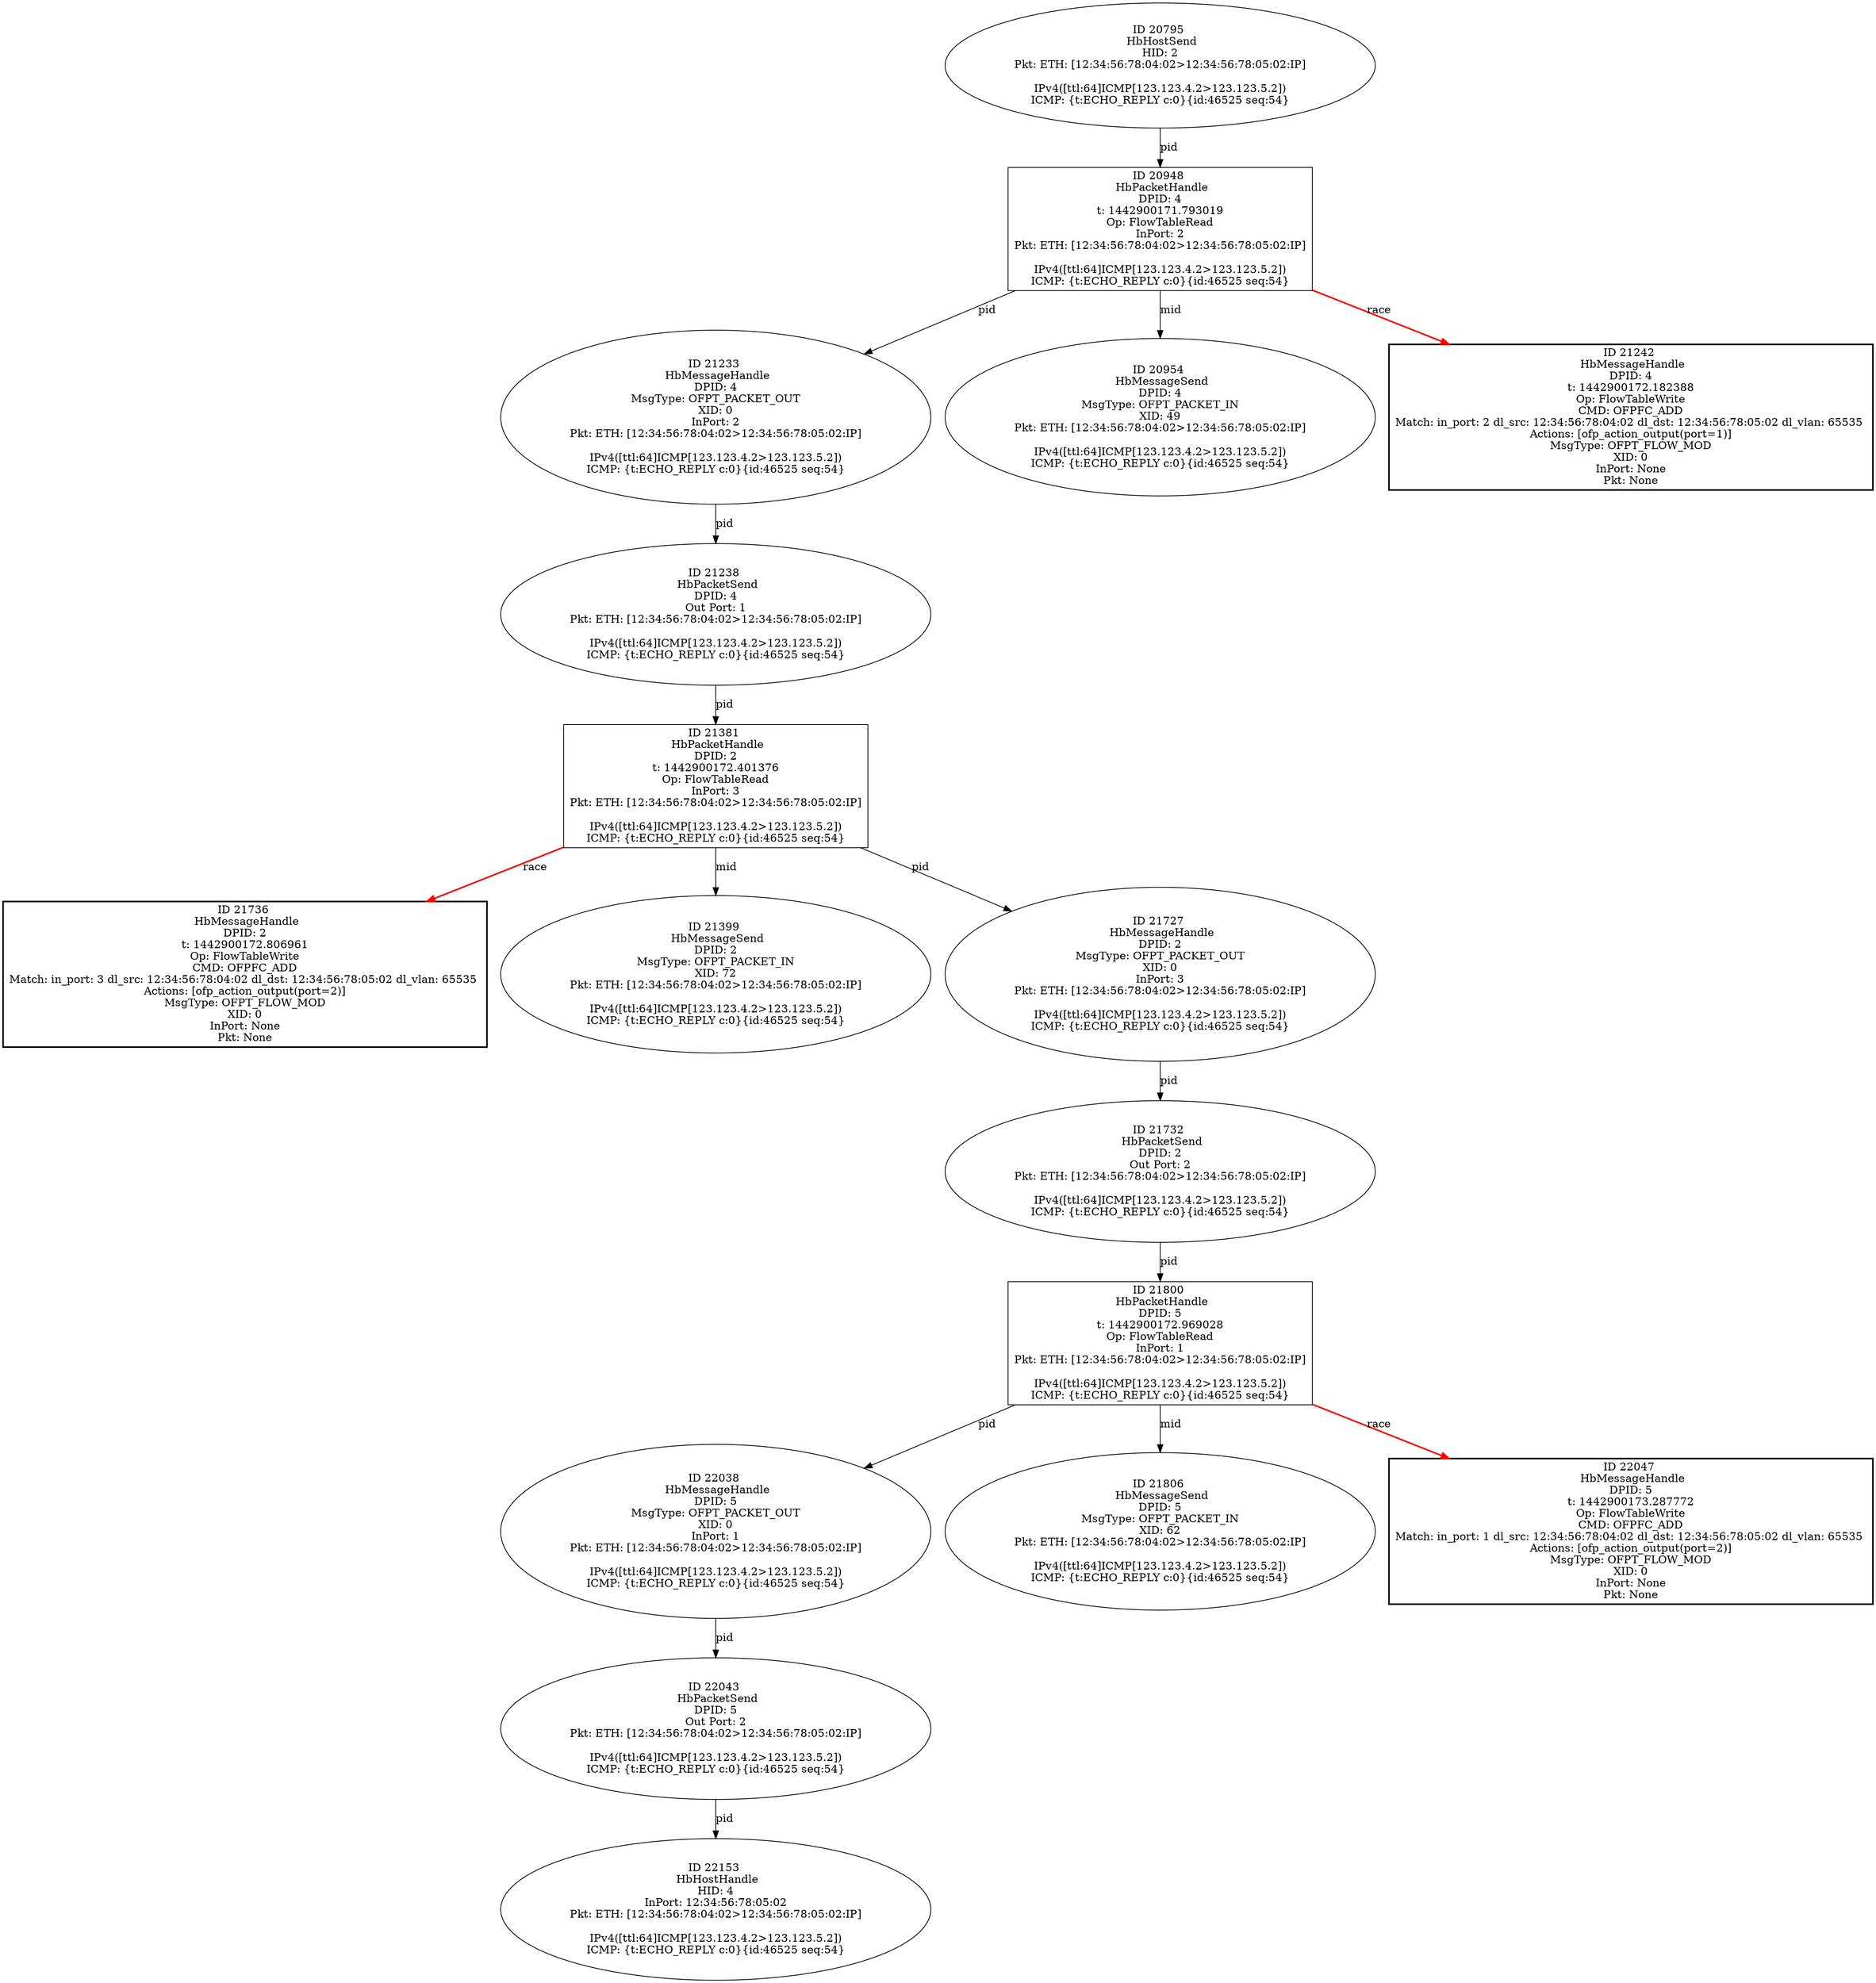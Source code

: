 strict digraph G {
22043 [shape=oval, event=<hb_events.HbPacketSend object at 0x10c9e7810>, label="ID 22043 
 HbPacketSend
DPID: 5
Out Port: 2
Pkt: ETH: [12:34:56:78:04:02>12:34:56:78:05:02:IP]

IPv4([ttl:64]ICMP[123.123.4.2>123.123.5.2])
ICMP: {t:ECHO_REPLY c:0}{id:46525 seq:54}"];
21732 [shape=oval, event=<hb_events.HbPacketSend object at 0x10c919a50>, label="ID 21732 
 HbPacketSend
DPID: 2
Out Port: 2
Pkt: ETH: [12:34:56:78:04:02>12:34:56:78:05:02:IP]

IPv4([ttl:64]ICMP[123.123.4.2>123.123.5.2])
ICMP: {t:ECHO_REPLY c:0}{id:46525 seq:54}"];
21381 [shape=box, event=<hb_events.HbPacketHandle object at 0x10c845d50>, label="ID 21381 
 HbPacketHandle
DPID: 2
t: 1442900172.401376
Op: FlowTableRead
InPort: 3
Pkt: ETH: [12:34:56:78:04:02>12:34:56:78:05:02:IP]

IPv4([ttl:64]ICMP[123.123.4.2>123.123.5.2])
ICMP: {t:ECHO_REPLY c:0}{id:46525 seq:54}"];
21736 [shape=box, style=bold, event=<hb_events.HbMessageHandle object at 0x10c926b50>, label="ID 21736 
 HbMessageHandle
DPID: 2
t: 1442900172.806961
Op: FlowTableWrite
CMD: OFPFC_ADD
Match: in_port: 3 dl_src: 12:34:56:78:04:02 dl_dst: 12:34:56:78:05:02 dl_vlan: 65535 
Actions: [ofp_action_output(port=2)]
MsgType: OFPT_FLOW_MOD
XID: 0
InPort: None
Pkt: None"];
21800 [shape=box, event=<hb_events.HbPacketHandle object at 0x10c953050>, label="ID 21800 
 HbPacketHandle
DPID: 5
t: 1442900172.969028
Op: FlowTableRead
InPort: 1
Pkt: ETH: [12:34:56:78:04:02>12:34:56:78:05:02:IP]

IPv4([ttl:64]ICMP[123.123.4.2>123.123.5.2])
ICMP: {t:ECHO_REPLY c:0}{id:46525 seq:54}"];
22153 [shape=oval, event=<hb_events.HbHostHandle object at 0x10ca206d0>, label="ID 22153 
 HbHostHandle
HID: 4
InPort: 12:34:56:78:05:02
Pkt: ETH: [12:34:56:78:04:02>12:34:56:78:05:02:IP]

IPv4([ttl:64]ICMP[123.123.4.2>123.123.5.2])
ICMP: {t:ECHO_REPLY c:0}{id:46525 seq:54}"];
22038 [shape=oval, event=<hb_events.HbMessageHandle object at 0x10c9e1e90>, label="ID 22038 
 HbMessageHandle
DPID: 5
MsgType: OFPT_PACKET_OUT
XID: 0
InPort: 1
Pkt: ETH: [12:34:56:78:04:02>12:34:56:78:05:02:IP]

IPv4([ttl:64]ICMP[123.123.4.2>123.123.5.2])
ICMP: {t:ECHO_REPLY c:0}{id:46525 seq:54}"];
21806 [shape=oval, event=<hb_events.HbMessageSend object at 0x10c95f210>, label="ID 21806 
 HbMessageSend
DPID: 5
MsgType: OFPT_PACKET_IN
XID: 62
Pkt: ETH: [12:34:56:78:04:02>12:34:56:78:05:02:IP]

IPv4([ttl:64]ICMP[123.123.4.2>123.123.5.2])
ICMP: {t:ECHO_REPLY c:0}{id:46525 seq:54}"];
21233 [shape=oval, event=<hb_events.HbMessageHandle object at 0x10c7dea10>, label="ID 21233 
 HbMessageHandle
DPID: 4
MsgType: OFPT_PACKET_OUT
XID: 0
InPort: 2
Pkt: ETH: [12:34:56:78:04:02>12:34:56:78:05:02:IP]

IPv4([ttl:64]ICMP[123.123.4.2>123.123.5.2])
ICMP: {t:ECHO_REPLY c:0}{id:46525 seq:54}"];
20948 [shape=box, event=<hb_events.HbPacketHandle object at 0x10c70f9d0>, label="ID 20948 
 HbPacketHandle
DPID: 4
t: 1442900171.793019
Op: FlowTableRead
InPort: 2
Pkt: ETH: [12:34:56:78:04:02>12:34:56:78:05:02:IP]

IPv4([ttl:64]ICMP[123.123.4.2>123.123.5.2])
ICMP: {t:ECHO_REPLY c:0}{id:46525 seq:54}"];
21238 [shape=oval, event=<hb_events.HbPacketSend object at 0x10c7defd0>, label="ID 21238 
 HbPacketSend
DPID: 4
Out Port: 1
Pkt: ETH: [12:34:56:78:04:02>12:34:56:78:05:02:IP]

IPv4([ttl:64]ICMP[123.123.4.2>123.123.5.2])
ICMP: {t:ECHO_REPLY c:0}{id:46525 seq:54}"];
21399 [shape=oval, event=<hb_events.HbMessageSend object at 0x10c851890>, label="ID 21399 
 HbMessageSend
DPID: 2
MsgType: OFPT_PACKET_IN
XID: 72
Pkt: ETH: [12:34:56:78:04:02>12:34:56:78:05:02:IP]

IPv4([ttl:64]ICMP[123.123.4.2>123.123.5.2])
ICMP: {t:ECHO_REPLY c:0}{id:46525 seq:54}"];
22047 [shape=box, style=bold, event=<hb_events.HbMessageHandle object at 0x10c9ee410>, label="ID 22047 
 HbMessageHandle
DPID: 5
t: 1442900173.287772
Op: FlowTableWrite
CMD: OFPFC_ADD
Match: in_port: 1 dl_src: 12:34:56:78:04:02 dl_dst: 12:34:56:78:05:02 dl_vlan: 65535 
Actions: [ofp_action_output(port=2)]
MsgType: OFPT_FLOW_MOD
XID: 0
InPort: None
Pkt: None"];
20954 [shape=oval, event=<hb_events.HbMessageSend object at 0x10c7134d0>, label="ID 20954 
 HbMessageSend
DPID: 4
MsgType: OFPT_PACKET_IN
XID: 49
Pkt: ETH: [12:34:56:78:04:02>12:34:56:78:05:02:IP]

IPv4([ttl:64]ICMP[123.123.4.2>123.123.5.2])
ICMP: {t:ECHO_REPLY c:0}{id:46525 seq:54}"];
20795 [shape=oval, event=<hb_events.HbHostSend object at 0x10c6b6150>, label="ID 20795 
 HbHostSend
HID: 2
Pkt: ETH: [12:34:56:78:04:02>12:34:56:78:05:02:IP]

IPv4([ttl:64]ICMP[123.123.4.2>123.123.5.2])
ICMP: {t:ECHO_REPLY c:0}{id:46525 seq:54}"];
21242 [shape=box, style=bold, event=<hb_events.HbMessageHandle object at 0x10c7eb950>, label="ID 21242 
 HbMessageHandle
DPID: 4
t: 1442900172.182388
Op: FlowTableWrite
CMD: OFPFC_ADD
Match: in_port: 2 dl_src: 12:34:56:78:04:02 dl_dst: 12:34:56:78:05:02 dl_vlan: 65535 
Actions: [ofp_action_output(port=1)]
MsgType: OFPT_FLOW_MOD
XID: 0
InPort: None
Pkt: None"];
21727 [shape=oval, event=<hb_events.HbMessageHandle object at 0x10c912a10>, label="ID 21727 
 HbMessageHandle
DPID: 2
MsgType: OFPT_PACKET_OUT
XID: 0
InPort: 3
Pkt: ETH: [12:34:56:78:04:02>12:34:56:78:05:02:IP]

IPv4([ttl:64]ICMP[123.123.4.2>123.123.5.2])
ICMP: {t:ECHO_REPLY c:0}{id:46525 seq:54}"];
20795 -> 20948  [rel=pid, label=pid];
21732 -> 21800  [rel=pid, label=pid];
21381 -> 21736  [harmful=True, color=red, style=bold, rel=race, label=race];
21381 -> 21399  [rel=mid, label=mid];
21381 -> 21727  [rel=pid, label=pid];
21800 -> 21806  [rel=mid, label=mid];
21800 -> 22038  [rel=pid, label=pid];
21800 -> 22047  [harmful=True, color=red, style=bold, rel=race, label=race];
21238 -> 21381  [rel=pid, label=pid];
21233 -> 21238  [rel=pid, label=pid];
20948 -> 21233  [rel=pid, label=pid];
20948 -> 20954  [rel=mid, label=mid];
20948 -> 21242  [harmful=True, color=red, style=bold, rel=race, label=race];
22038 -> 22043  [rel=pid, label=pid];
22043 -> 22153  [rel=pid, label=pid];
21727 -> 21732  [rel=pid, label=pid];
}
